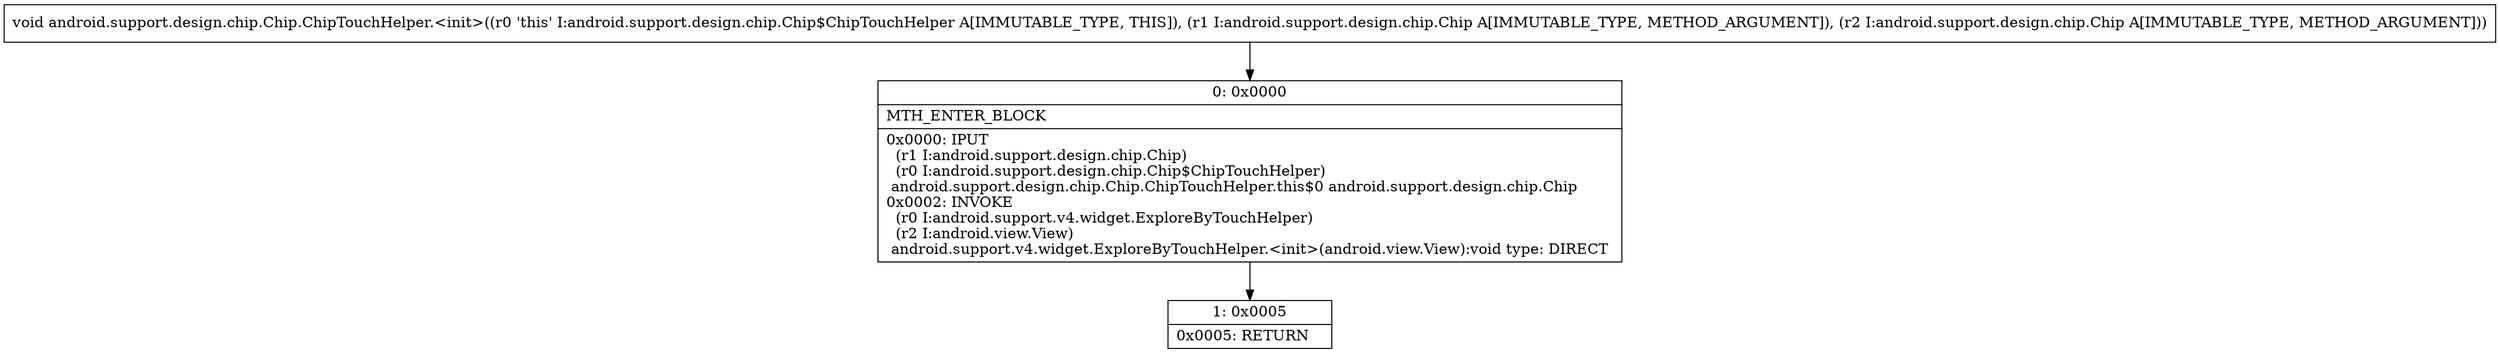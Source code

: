 digraph "CFG forandroid.support.design.chip.Chip.ChipTouchHelper.\<init\>(Landroid\/support\/design\/chip\/Chip;Landroid\/support\/design\/chip\/Chip;)V" {
Node_0 [shape=record,label="{0\:\ 0x0000|MTH_ENTER_BLOCK\l|0x0000: IPUT  \l  (r1 I:android.support.design.chip.Chip)\l  (r0 I:android.support.design.chip.Chip$ChipTouchHelper)\l android.support.design.chip.Chip.ChipTouchHelper.this$0 android.support.design.chip.Chip \l0x0002: INVOKE  \l  (r0 I:android.support.v4.widget.ExploreByTouchHelper)\l  (r2 I:android.view.View)\l android.support.v4.widget.ExploreByTouchHelper.\<init\>(android.view.View):void type: DIRECT \l}"];
Node_1 [shape=record,label="{1\:\ 0x0005|0x0005: RETURN   \l}"];
MethodNode[shape=record,label="{void android.support.design.chip.Chip.ChipTouchHelper.\<init\>((r0 'this' I:android.support.design.chip.Chip$ChipTouchHelper A[IMMUTABLE_TYPE, THIS]), (r1 I:android.support.design.chip.Chip A[IMMUTABLE_TYPE, METHOD_ARGUMENT]), (r2 I:android.support.design.chip.Chip A[IMMUTABLE_TYPE, METHOD_ARGUMENT])) }"];
MethodNode -> Node_0;
Node_0 -> Node_1;
}


